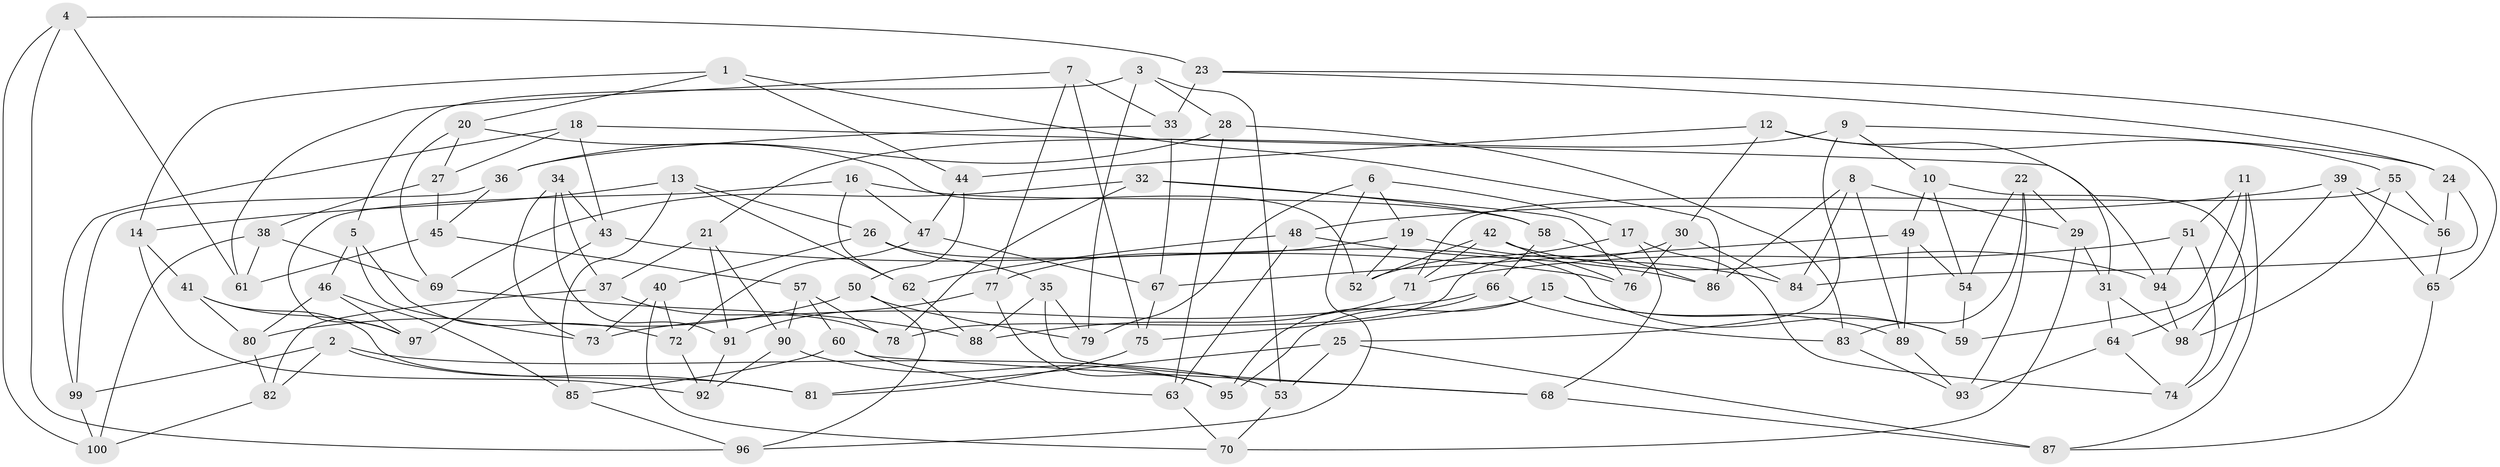 // Generated by graph-tools (version 1.1) at 2025/11/02/21/25 10:11:17]
// undirected, 100 vertices, 200 edges
graph export_dot {
graph [start="1"]
  node [color=gray90,style=filled];
  1;
  2;
  3;
  4;
  5;
  6;
  7;
  8;
  9;
  10;
  11;
  12;
  13;
  14;
  15;
  16;
  17;
  18;
  19;
  20;
  21;
  22;
  23;
  24;
  25;
  26;
  27;
  28;
  29;
  30;
  31;
  32;
  33;
  34;
  35;
  36;
  37;
  38;
  39;
  40;
  41;
  42;
  43;
  44;
  45;
  46;
  47;
  48;
  49;
  50;
  51;
  52;
  53;
  54;
  55;
  56;
  57;
  58;
  59;
  60;
  61;
  62;
  63;
  64;
  65;
  66;
  67;
  68;
  69;
  70;
  71;
  72;
  73;
  74;
  75;
  76;
  77;
  78;
  79;
  80;
  81;
  82;
  83;
  84;
  85;
  86;
  87;
  88;
  89;
  90;
  91;
  92;
  93;
  94;
  95;
  96;
  97;
  98;
  99;
  100;
  1 -- 44;
  1 -- 86;
  1 -- 20;
  1 -- 14;
  2 -- 82;
  2 -- 99;
  2 -- 53;
  2 -- 81;
  3 -- 28;
  3 -- 53;
  3 -- 79;
  3 -- 5;
  4 -- 96;
  4 -- 61;
  4 -- 23;
  4 -- 100;
  5 -- 72;
  5 -- 73;
  5 -- 46;
  6 -- 79;
  6 -- 19;
  6 -- 17;
  6 -- 96;
  7 -- 77;
  7 -- 75;
  7 -- 61;
  7 -- 33;
  8 -- 89;
  8 -- 29;
  8 -- 84;
  8 -- 86;
  9 -- 25;
  9 -- 21;
  9 -- 24;
  9 -- 10;
  10 -- 54;
  10 -- 74;
  10 -- 49;
  11 -- 59;
  11 -- 87;
  11 -- 98;
  11 -- 51;
  12 -- 30;
  12 -- 31;
  12 -- 44;
  12 -- 55;
  13 -- 26;
  13 -- 62;
  13 -- 14;
  13 -- 85;
  14 -- 92;
  14 -- 41;
  15 -- 75;
  15 -- 95;
  15 -- 59;
  15 -- 89;
  16 -- 97;
  16 -- 62;
  16 -- 58;
  16 -- 47;
  17 -- 68;
  17 -- 74;
  17 -- 52;
  18 -- 99;
  18 -- 43;
  18 -- 27;
  18 -- 94;
  19 -- 84;
  19 -- 77;
  19 -- 52;
  20 -- 52;
  20 -- 27;
  20 -- 69;
  21 -- 90;
  21 -- 37;
  21 -- 91;
  22 -- 83;
  22 -- 29;
  22 -- 93;
  22 -- 54;
  23 -- 24;
  23 -- 65;
  23 -- 33;
  24 -- 56;
  24 -- 84;
  25 -- 53;
  25 -- 81;
  25 -- 87;
  26 -- 35;
  26 -- 40;
  26 -- 59;
  27 -- 38;
  27 -- 45;
  28 -- 63;
  28 -- 36;
  28 -- 83;
  29 -- 31;
  29 -- 70;
  30 -- 84;
  30 -- 78;
  30 -- 76;
  31 -- 98;
  31 -- 64;
  32 -- 78;
  32 -- 76;
  32 -- 58;
  32 -- 69;
  33 -- 67;
  33 -- 36;
  34 -- 91;
  34 -- 37;
  34 -- 73;
  34 -- 43;
  35 -- 88;
  35 -- 68;
  35 -- 79;
  36 -- 45;
  36 -- 99;
  37 -- 78;
  37 -- 82;
  38 -- 69;
  38 -- 100;
  38 -- 61;
  39 -- 56;
  39 -- 65;
  39 -- 64;
  39 -- 48;
  40 -- 73;
  40 -- 72;
  40 -- 70;
  41 -- 97;
  41 -- 80;
  41 -- 81;
  42 -- 94;
  42 -- 71;
  42 -- 52;
  42 -- 76;
  43 -- 97;
  43 -- 76;
  44 -- 50;
  44 -- 47;
  45 -- 57;
  45 -- 61;
  46 -- 80;
  46 -- 97;
  46 -- 85;
  47 -- 67;
  47 -- 72;
  48 -- 86;
  48 -- 63;
  48 -- 62;
  49 -- 67;
  49 -- 89;
  49 -- 54;
  50 -- 96;
  50 -- 80;
  50 -- 79;
  51 -- 94;
  51 -- 74;
  51 -- 71;
  53 -- 70;
  54 -- 59;
  55 -- 98;
  55 -- 71;
  55 -- 56;
  56 -- 65;
  57 -- 78;
  57 -- 60;
  57 -- 90;
  58 -- 66;
  58 -- 86;
  60 -- 63;
  60 -- 68;
  60 -- 85;
  62 -- 88;
  63 -- 70;
  64 -- 93;
  64 -- 74;
  65 -- 87;
  66 -- 83;
  66 -- 73;
  66 -- 95;
  67 -- 75;
  68 -- 87;
  69 -- 88;
  71 -- 88;
  72 -- 92;
  75 -- 81;
  77 -- 95;
  77 -- 91;
  80 -- 82;
  82 -- 100;
  83 -- 93;
  85 -- 96;
  89 -- 93;
  90 -- 92;
  90 -- 95;
  91 -- 92;
  94 -- 98;
  99 -- 100;
}

